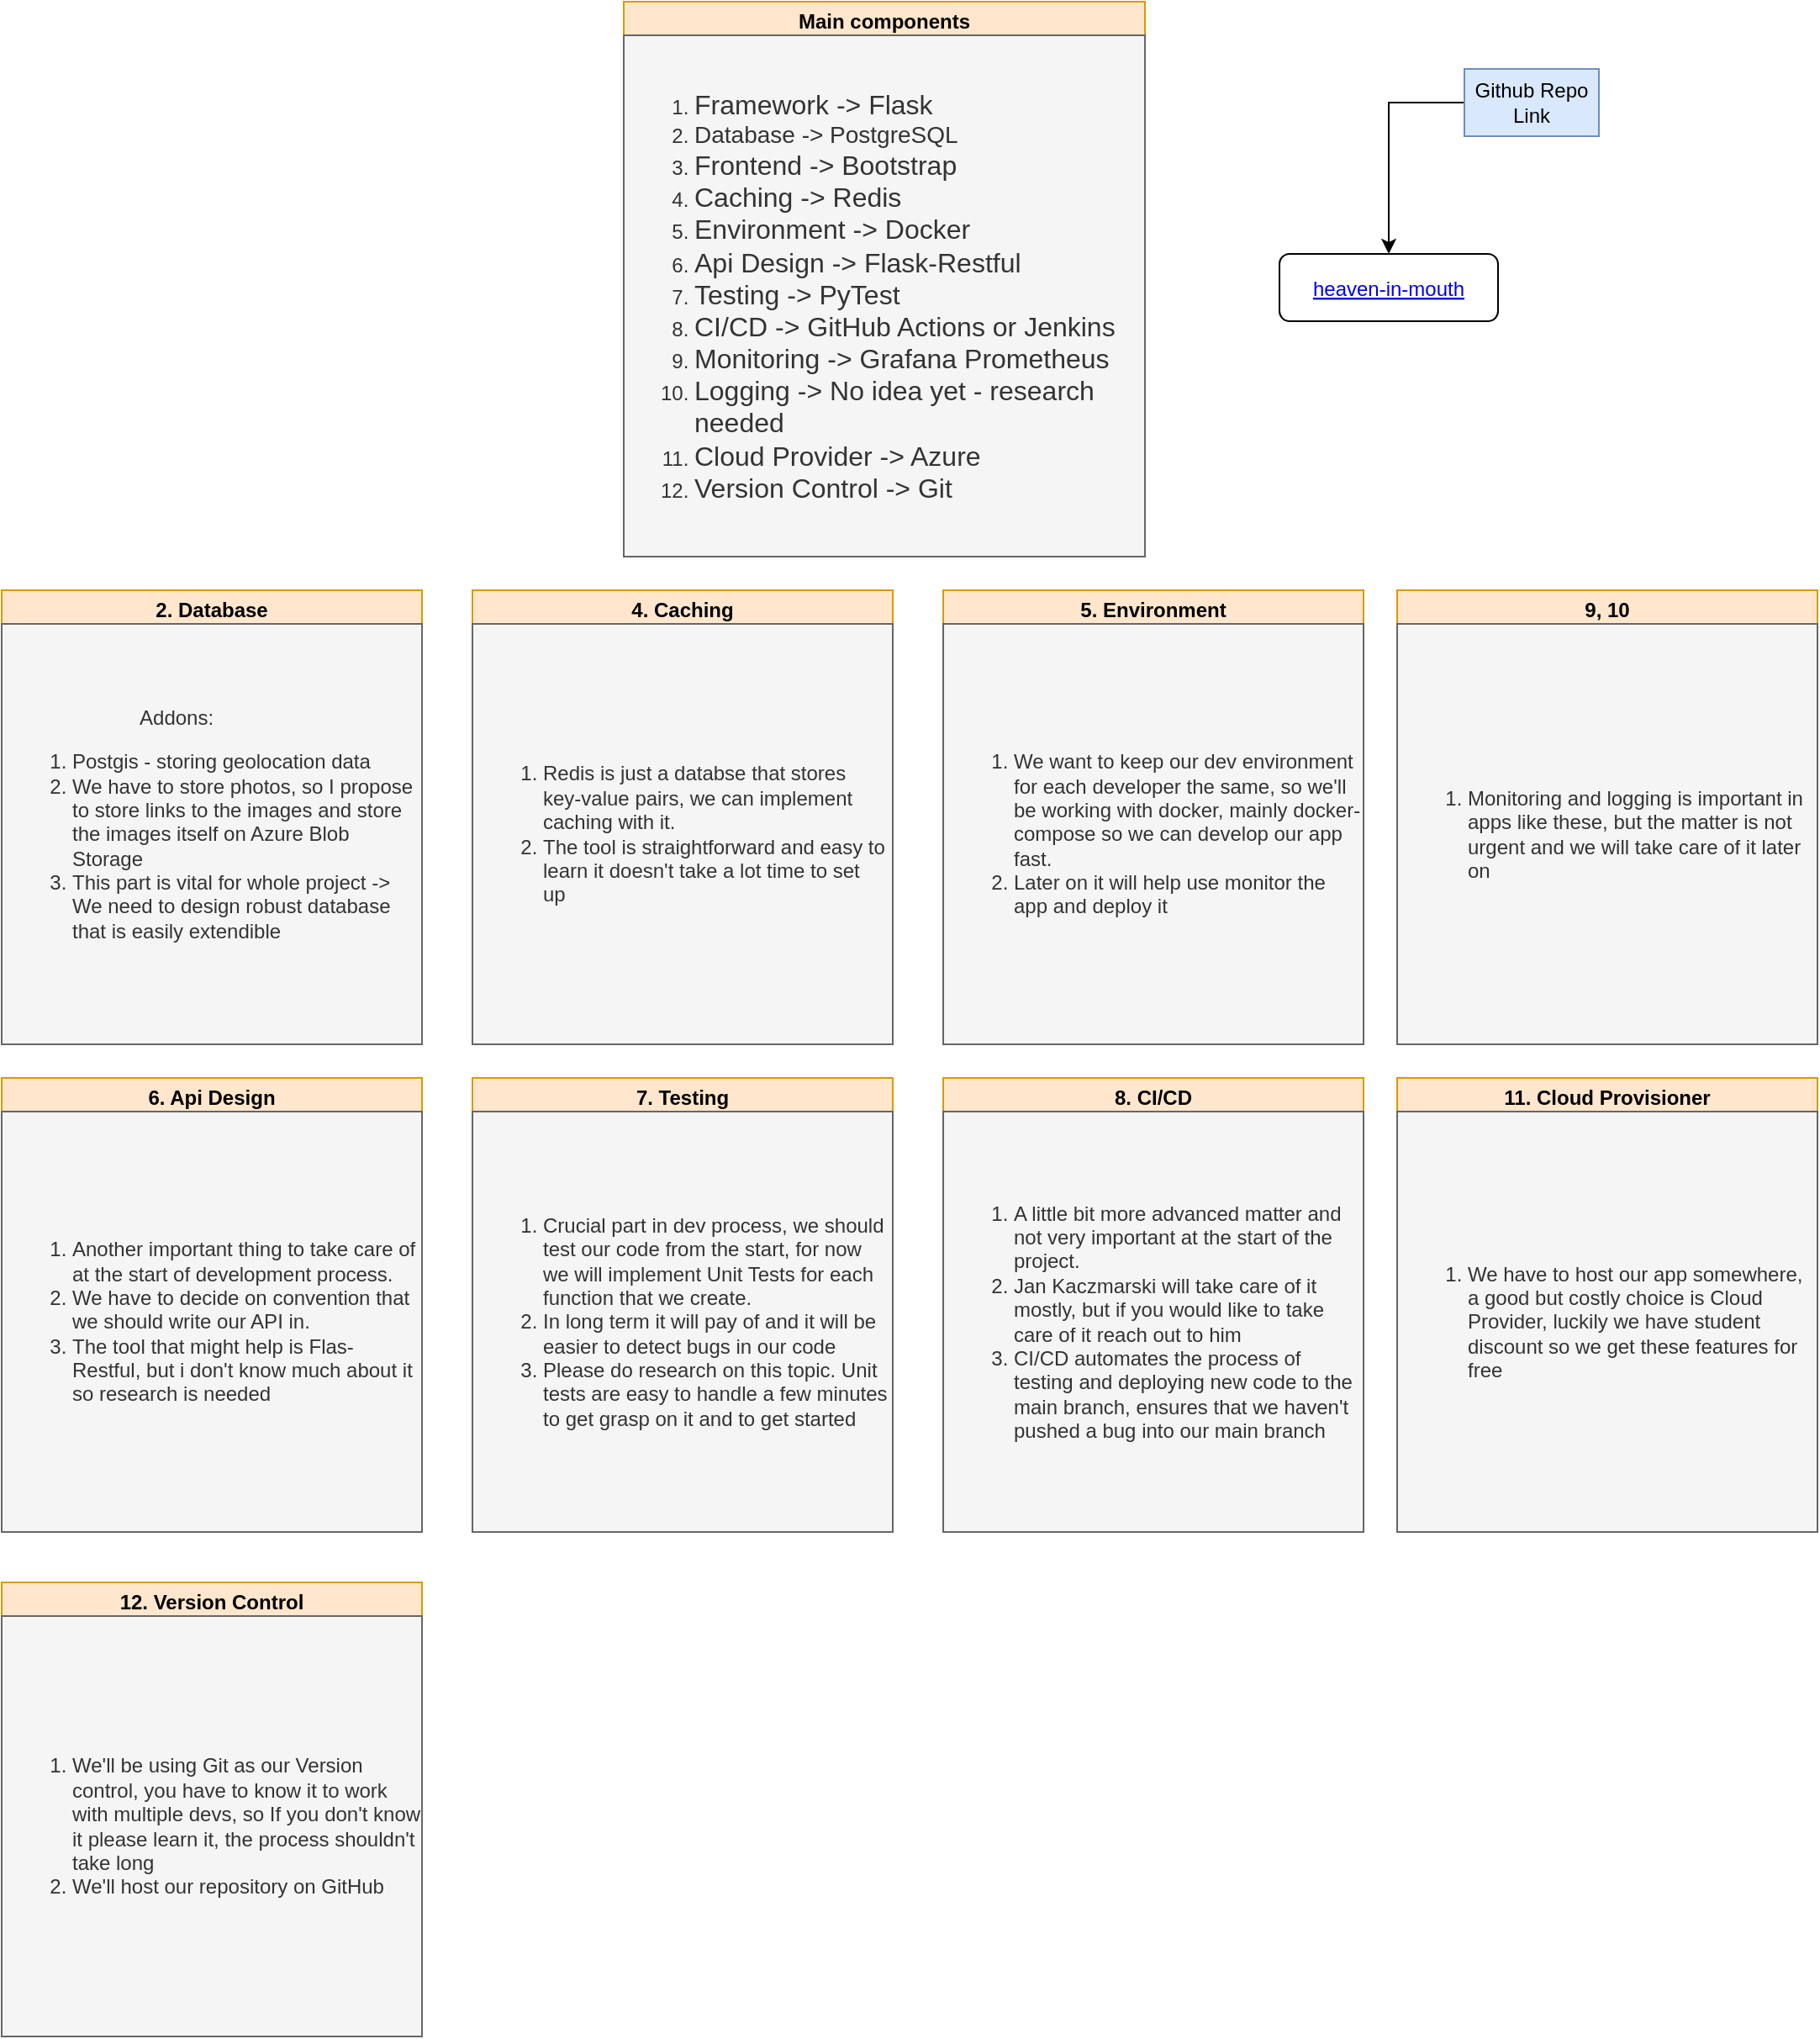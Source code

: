 <mxfile version="24.6.4" type="github">
  <diagram name="Page-1" id="5f0bae14-7c28-e335-631c-24af17079c00">
    <mxGraphModel dx="2074" dy="1129" grid="1" gridSize="10" guides="1" tooltips="1" connect="1" arrows="1" fold="1" page="1" pageScale="1" pageWidth="1100" pageHeight="850" background="none" math="0" shadow="0">
      <root>
        <mxCell id="0" />
        <mxCell id="1" parent="0" />
        <mxCell id="KOPt0NSH-wPXF6KEeLkA-1" value="Main components" style="swimlane;whiteSpace=wrap;html=1;fillColor=#ffe6cc;strokeColor=#d79b00;" parent="1" vertex="1">
          <mxGeometry x="380" width="310" height="330" as="geometry" />
        </mxCell>
        <mxCell id="KOPt0NSH-wPXF6KEeLkA-5" value="&lt;ol&gt;&lt;li&gt;&lt;font style=&quot;font-size: 16px;&quot;&gt;Framework -&amp;gt; Flask&lt;/font&gt;&lt;/li&gt;&lt;li&gt;&lt;font style=&quot;font-size: 14px;&quot;&gt;Database -&amp;gt; PostgreSQL&lt;/font&gt;&lt;/li&gt;&lt;li&gt;&lt;font size=&quot;3&quot;&gt;Frontend -&amp;gt; Bootstrap&lt;/font&gt;&lt;/li&gt;&lt;li&gt;&lt;font size=&quot;3&quot;&gt;Caching -&amp;gt; Redis&lt;/font&gt;&lt;/li&gt;&lt;li&gt;&lt;font size=&quot;3&quot;&gt;Environment -&amp;gt; Docker&lt;/font&gt;&lt;/li&gt;&lt;li&gt;&lt;font size=&quot;3&quot;&gt;Api Design -&amp;gt; Flask-Restful&lt;/font&gt;&lt;/li&gt;&lt;li&gt;&lt;font size=&quot;3&quot;&gt;Testing -&amp;gt; PyTest&lt;/font&gt;&lt;/li&gt;&lt;li&gt;&lt;font size=&quot;3&quot;&gt;CI/CD -&amp;gt; GitHub Actions or Jenkins&lt;/font&gt;&lt;/li&gt;&lt;li&gt;&lt;font size=&quot;3&quot;&gt;Monitoring -&amp;gt; Grafana Prometheus&lt;/font&gt;&lt;/li&gt;&lt;li&gt;&lt;font size=&quot;3&quot;&gt;Logging -&amp;gt; No idea yet - research needed&lt;/font&gt;&lt;/li&gt;&lt;li&gt;&lt;font size=&quot;3&quot;&gt;Cloud Provider -&amp;gt; Azure&lt;/font&gt;&lt;/li&gt;&lt;li&gt;&lt;font size=&quot;3&quot;&gt;Version Control -&amp;gt; Git&lt;/font&gt;&lt;/li&gt;&lt;/ol&gt;" style="whiteSpace=wrap;html=1;aspect=fixed;fillColor=#f5f5f5;fontColor=#333333;strokeColor=#666666;align=left;" parent="KOPt0NSH-wPXF6KEeLkA-1" vertex="1">
          <mxGeometry y="20" width="310" height="310" as="geometry" />
        </mxCell>
        <mxCell id="KOPt0NSH-wPXF6KEeLkA-6" value="2. Database" style="swimlane;whiteSpace=wrap;html=1;fillColor=#ffe6cc;strokeColor=#d79b00;" parent="1" vertex="1">
          <mxGeometry x="10" y="350" width="250" height="270" as="geometry" />
        </mxCell>
        <mxCell id="KOPt0NSH-wPXF6KEeLkA-7" value="&lt;span style=&quot;white-space: pre;&quot;&gt;&#x9;&lt;/span&gt;&lt;span style=&quot;white-space: pre;&quot;&gt;&#x9;&lt;/span&gt;&lt;span style=&quot;white-space: pre;&quot;&gt;&#x9;&lt;/span&gt;Addons:&lt;div&gt;&lt;ol&gt;&lt;li&gt;Postgis - storing geolocation data&lt;/li&gt;&lt;li&gt;We have to store photos, so I propose to store links to the images and store the images itself on Azure Blob Storage&lt;/li&gt;&lt;li&gt;This part is vital for whole project -&amp;gt; We need to design robust database that is easily extendible&amp;nbsp;&lt;/li&gt;&lt;/ol&gt;&lt;/div&gt;" style="whiteSpace=wrap;html=1;aspect=fixed;fillColor=#f5f5f5;fontColor=#333333;strokeColor=#666666;align=left;" parent="KOPt0NSH-wPXF6KEeLkA-6" vertex="1">
          <mxGeometry y="20" width="250" height="250" as="geometry" />
        </mxCell>
        <mxCell id="KOPt0NSH-wPXF6KEeLkA-10" value="4. Caching" style="swimlane;whiteSpace=wrap;html=1;fillColor=#ffe6cc;strokeColor=#d79b00;" parent="1" vertex="1">
          <mxGeometry x="290" y="350" width="250" height="270" as="geometry" />
        </mxCell>
        <mxCell id="KOPt0NSH-wPXF6KEeLkA-11" value="&lt;div&gt;&lt;ol style=&quot;padding-right: 3px;&quot;&gt;&lt;li&gt;Redis is just a databse that stores key-value pairs, we can implement caching with it.&lt;/li&gt;&lt;li&gt;The tool is straightforward and easy to learn it doesn&#39;t take a lot time to set up&lt;/li&gt;&lt;/ol&gt;&lt;/div&gt;" style="whiteSpace=wrap;html=1;aspect=fixed;fillColor=#f5f5f5;fontColor=#333333;strokeColor=#666666;align=left;" parent="KOPt0NSH-wPXF6KEeLkA-10" vertex="1">
          <mxGeometry y="20" width="250" height="250" as="geometry" />
        </mxCell>
        <mxCell id="KOPt0NSH-wPXF6KEeLkA-12" value="5. Environment" style="swimlane;whiteSpace=wrap;html=1;fillColor=#ffe6cc;strokeColor=#d79b00;" parent="1" vertex="1">
          <mxGeometry x="570" y="350" width="250" height="270" as="geometry" />
        </mxCell>
        <mxCell id="KOPt0NSH-wPXF6KEeLkA-13" value="&lt;div&gt;&lt;ol&gt;&lt;li&gt;We want to keep our dev environment for each developer the same, so we&#39;ll be working with docker, mainly docker-compose so we can develop our app fast.&lt;/li&gt;&lt;li&gt;Later on it will help use monitor the app and deploy it&lt;/li&gt;&lt;/ol&gt;&lt;/div&gt;" style="whiteSpace=wrap;html=1;aspect=fixed;fillColor=#f5f5f5;fontColor=#333333;strokeColor=#666666;align=left;" parent="KOPt0NSH-wPXF6KEeLkA-12" vertex="1">
          <mxGeometry y="20" width="250" height="250" as="geometry" />
        </mxCell>
        <mxCell id="KOPt0NSH-wPXF6KEeLkA-14" value="6. Api Design" style="swimlane;whiteSpace=wrap;html=1;fillColor=#ffe6cc;strokeColor=#d79b00;" parent="1" vertex="1">
          <mxGeometry x="10" y="640" width="250" height="270" as="geometry" />
        </mxCell>
        <mxCell id="KOPt0NSH-wPXF6KEeLkA-15" value="&lt;div&gt;&lt;ol&gt;&lt;li&gt;Another important thing to take care of at the start of development process.&lt;/li&gt;&lt;li&gt;We have to decide on convention that we should write our API in.&amp;nbsp;&lt;/li&gt;&lt;li&gt;The tool that might help is Flas-Restful, but i don&#39;t know much about it so research is needed&lt;/li&gt;&lt;/ol&gt;&lt;/div&gt;" style="whiteSpace=wrap;html=1;aspect=fixed;fillColor=#f5f5f5;fontColor=#333333;strokeColor=#666666;align=left;" parent="KOPt0NSH-wPXF6KEeLkA-14" vertex="1">
          <mxGeometry y="20" width="250" height="250" as="geometry" />
        </mxCell>
        <mxCell id="KOPt0NSH-wPXF6KEeLkA-16" value="7. Testing" style="swimlane;whiteSpace=wrap;html=1;fillColor=#ffe6cc;strokeColor=#d79b00;" parent="1" vertex="1">
          <mxGeometry x="290" y="640" width="250" height="270" as="geometry" />
        </mxCell>
        <mxCell id="KOPt0NSH-wPXF6KEeLkA-17" value="&lt;div&gt;&lt;ol&gt;&lt;li&gt;Crucial part in dev process, we should test our code from the start, for now we will implement Unit Tests for each function that we create.&lt;/li&gt;&lt;li&gt;In long term it will pay of and it will be easier to detect bugs in our code&amp;nbsp;&lt;/li&gt;&lt;li&gt;Please do research on this topic. Unit tests are easy to handle a few minutes to get grasp on it and to get started&amp;nbsp;&lt;/li&gt;&lt;/ol&gt;&lt;/div&gt;" style="whiteSpace=wrap;html=1;aspect=fixed;fillColor=#f5f5f5;fontColor=#333333;strokeColor=#666666;align=left;" parent="KOPt0NSH-wPXF6KEeLkA-16" vertex="1">
          <mxGeometry y="20" width="250" height="250" as="geometry" />
        </mxCell>
        <mxCell id="KOPt0NSH-wPXF6KEeLkA-18" value="8. CI/CD" style="swimlane;whiteSpace=wrap;html=1;fillColor=#ffe6cc;strokeColor=#d79b00;" parent="1" vertex="1">
          <mxGeometry x="570" y="640" width="250" height="270" as="geometry" />
        </mxCell>
        <mxCell id="KOPt0NSH-wPXF6KEeLkA-19" value="&lt;ol&gt;&lt;li&gt;A little bit more advanced matter and not very important at the start of the project.&lt;/li&gt;&lt;li&gt;Jan Kaczmarski will take care of it mostly, but if you would like to take care of it reach out to him&lt;/li&gt;&lt;li&gt;CI/CD automates the process of testing and deploying new code to the main branch, ensures that we haven&#39;t pushed a bug into our main branch&lt;/li&gt;&lt;/ol&gt;" style="whiteSpace=wrap;html=1;aspect=fixed;fillColor=#f5f5f5;fontColor=#333333;strokeColor=#666666;align=left;" parent="KOPt0NSH-wPXF6KEeLkA-18" vertex="1">
          <mxGeometry y="20" width="250" height="250" as="geometry" />
        </mxCell>
        <mxCell id="KOPt0NSH-wPXF6KEeLkA-20" value="9, 10" style="swimlane;whiteSpace=wrap;html=1;fillColor=#ffe6cc;strokeColor=#d79b00;" parent="1" vertex="1">
          <mxGeometry x="840" y="350" width="250" height="270" as="geometry" />
        </mxCell>
        <mxCell id="KOPt0NSH-wPXF6KEeLkA-21" value="&lt;div&gt;&lt;ol&gt;&lt;li&gt;Monitoring and logging is important in apps like these, but the matter is not urgent and we will take care of it later on&lt;/li&gt;&lt;/ol&gt;&lt;/div&gt;" style="whiteSpace=wrap;html=1;aspect=fixed;fillColor=#f5f5f5;fontColor=#333333;strokeColor=#666666;align=left;" parent="KOPt0NSH-wPXF6KEeLkA-20" vertex="1">
          <mxGeometry y="20" width="250" height="250" as="geometry" />
        </mxCell>
        <mxCell id="KOPt0NSH-wPXF6KEeLkA-22" value="11. Cloud Provisioner" style="swimlane;whiteSpace=wrap;html=1;fillColor=#ffe6cc;strokeColor=#d79b00;" parent="1" vertex="1">
          <mxGeometry x="840" y="640" width="250" height="270" as="geometry" />
        </mxCell>
        <mxCell id="KOPt0NSH-wPXF6KEeLkA-23" value="&lt;div&gt;&lt;ol&gt;&lt;li&gt;We have to host our app somewhere, a good but costly choice is Cloud Provider, luckily we have student discount so we get these features for free&lt;/li&gt;&lt;/ol&gt;&lt;/div&gt;" style="whiteSpace=wrap;html=1;aspect=fixed;fillColor=#f5f5f5;fontColor=#333333;strokeColor=#666666;align=left;" parent="KOPt0NSH-wPXF6KEeLkA-22" vertex="1">
          <mxGeometry y="20" width="250" height="250" as="geometry" />
        </mxCell>
        <mxCell id="KOPt0NSH-wPXF6KEeLkA-24" value="12. Version Control" style="swimlane;whiteSpace=wrap;html=1;fillColor=#ffe6cc;strokeColor=#d79b00;" parent="1" vertex="1">
          <mxGeometry x="10" y="940" width="250" height="270" as="geometry" />
        </mxCell>
        <mxCell id="KOPt0NSH-wPXF6KEeLkA-25" value="&lt;ol&gt;&lt;li&gt;We&#39;ll be using Git as our Version control, you have to know it to work with multiple devs, so If you don&#39;t know it please learn it, the process shouldn&#39;t take long&lt;/li&gt;&lt;li&gt;We&#39;ll host our repository on GitHub&lt;/li&gt;&lt;/ol&gt;" style="whiteSpace=wrap;html=1;aspect=fixed;fillColor=#f5f5f5;fontColor=#333333;strokeColor=#666666;align=left;" parent="KOPt0NSH-wPXF6KEeLkA-24" vertex="1">
          <mxGeometry y="20" width="250" height="250" as="geometry" />
        </mxCell>
        <UserObject label="heaven-in-mouth" link="https://github.com/JanKaczmarski/heaven-in-mouth" id="8cJBoU60uNZUjKKFY4lV-1">
          <mxCell style="fontColor=#0000EE;fontStyle=4;rounded=1;overflow=hidden;spacing=10;" vertex="1" parent="1">
            <mxGeometry x="770" y="150" width="130" height="40" as="geometry" />
          </mxCell>
        </UserObject>
        <mxCell id="8cJBoU60uNZUjKKFY4lV-2" style="edgeStyle=orthogonalEdgeStyle;rounded=0;orthogonalLoop=1;jettySize=auto;html=1;exitX=0;exitY=0.5;exitDx=0;exitDy=0;entryX=0.5;entryY=0;entryDx=0;entryDy=0;" edge="1" parent="1" source="8cJBoU60uNZUjKKFY4lV-3" target="8cJBoU60uNZUjKKFY4lV-1">
          <mxGeometry relative="1" as="geometry" />
        </mxCell>
        <mxCell id="8cJBoU60uNZUjKKFY4lV-3" value="Github Repo Link" style="text;html=1;align=center;verticalAlign=middle;whiteSpace=wrap;rounded=0;fillColor=#dae8fc;strokeColor=#6c8ebf;" vertex="1" parent="1">
          <mxGeometry x="880" y="40" width="80" height="40" as="geometry" />
        </mxCell>
      </root>
    </mxGraphModel>
  </diagram>
</mxfile>
